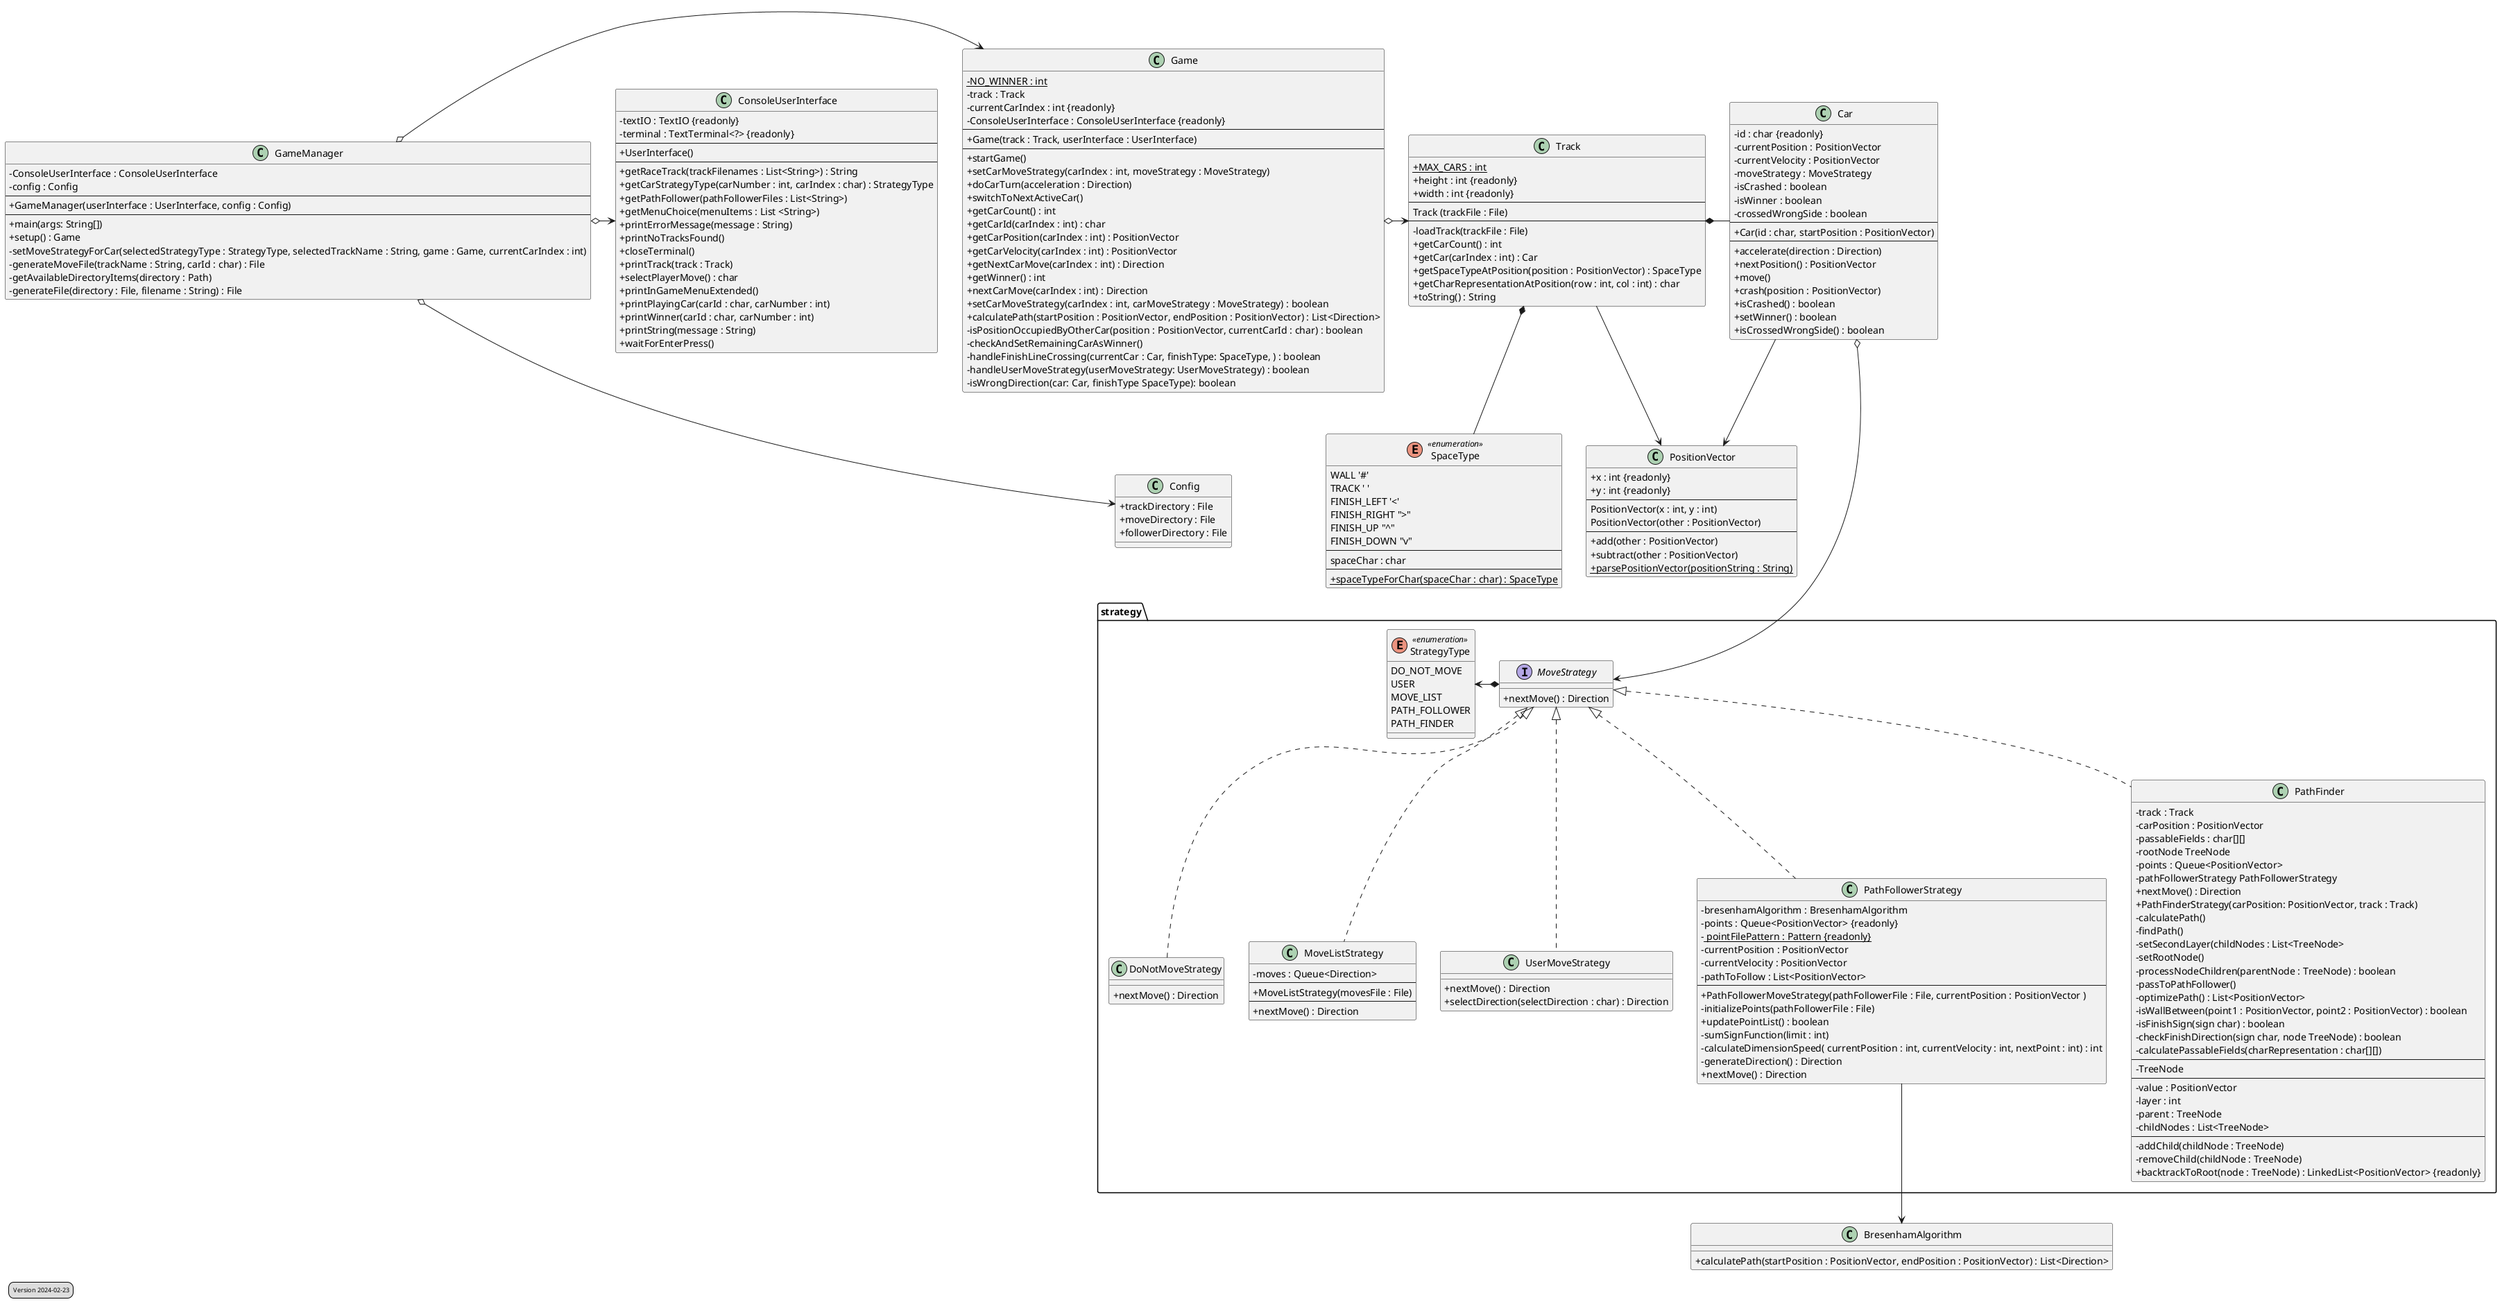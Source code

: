 @startuml
'https://plantuml.com/class-diagram
skinparam ClassAttributeIconSize 0
skinparam groupInheritance 1

legend bottom left
<size:9> Version 2024-02-23</size>
end legend

class Car {
  - id : char {readonly}
  - currentPosition : PositionVector
  - currentVelocity : PositionVector
  - moveStrategy : MoveStrategy
  - isCrashed : boolean
  - isWinner : boolean
  - crossedWrongSide : boolean
  ---
  + Car(id : char, startPosition : PositionVector)
  ---
  + accelerate(direction : Direction)
  + nextPosition() : PositionVector
  + move()
  + crash(position : PositionVector)
  + isCrashed() : boolean
  + setWinner() : boolean
  + isCrossedWrongSide() : boolean
}


class Track {
  + {static} MAX_CARS : int
  + height : int {readonly}
  + width : int {readonly}
  ---
  Track (trackFile : File)
  ---
  - loadTrack(trackFile : File)
  + getCarCount() : int
  + getCar(carIndex : int) : Car
  + getSpaceTypeAtPosition(position : PositionVector) : SpaceType
  + getCharRepresentationAtPosition(row : int, col : int) : char
  + toString() : String
}


enum SpaceType <<enumeration>> {
  WALL '#'
  TRACK ' '
  FINISH_LEFT '<'
  FINISH_RIGHT ">"
  FINISH_UP "^"
  FINISH_DOWN "v"
  ---
  spaceChar : char
  ---
  + {static} spaceTypeForChar(spaceChar : char) : SpaceType
}

class GameManager {
  - ConsoleUserInterface : ConsoleUserInterface
  - config : Config
  ---
  + GameManager(userInterface : UserInterface, config : Config)
  ---
  + main(args: String[])
  + setup() : Game
  - setMoveStrategyForCar(selectedStrategyType : StrategyType, selectedTrackName : String, game : Game, currentCarIndex : int)
  - generateMoveFile(trackName : String, carId : char) : File
  - getAvailableDirectoryItems(directory : Path)
  - generateFile(directory : File, filename : String) : File
}

class Game {
  - {static}NO_WINNER : int
  - track : Track
  - currentCarIndex : int {readonly}
  - ConsoleUserInterface : ConsoleUserInterface {readonly}
  ---
  + Game(track : Track, userInterface : UserInterface)
  ---
  + startGame()
  + setCarMoveStrategy(carIndex : int, moveStrategy : MoveStrategy)
  + doCarTurn(acceleration : Direction)
  + switchToNextActiveCar()
  + getCarCount() : int
  + getCarId(carIndex : int) : char
  + getCarPosition(carIndex : int) : PositionVector
  + getCarVelocity(carIndex : int) : PositionVector
  + getNextCarMove(carIndex : int) : Direction
  + getWinner() : int
  + nextCarMove(carIndex : int) : Direction
  + setCarMoveStrategy(carIndex : int, carMoveStrategy : MoveStrategy) : boolean
  + calculatePath(startPosition : PositionVector, endPosition : PositionVector) : List<Direction>
  - isPositionOccupiedByOtherCar(position : PositionVector, currentCarId : char) : boolean
  - checkAndSetRemainingCarAsWinner()
  - handleFinishLineCrossing(currentCar : Car, finishType: SpaceType, ) : boolean
  - handleUserMoveStrategy(userMoveStrategy: UserMoveStrategy) : boolean
  - isWrongDirection(car: Car, finishType SpaceType): boolean
}

class ConsoleUserInterface {
  - textIO : TextIO {readonly}
  - terminal : TextTerminal<?> {readonly}
  ---
  + UserInterface()
  ---
  + getRaceTrack(trackFilenames : List<String>) : String
  + getCarStrategyType(carNumber : int, carIndex : char) : StrategyType
  + getPathFollower(pathFollowerFiles : List<String>)
  + getMenuChoice(menuItems : List <String>)
  + printErrorMessage(message : String)
  + printNoTracksFound()
  + closeTerminal()
  + printTrack(track : Track)
  + selectPlayerMove() : char
  + printInGameMenuExtended()
  + printPlayingCar(carId : char, carNumber : int)
  + printWinner(carId : char, carNumber : int)
  + printString(message : String)
  + waitForEnterPress()
}

class Config {
   + trackDirectory : File
   + moveDirectory : File
   + followerDirectory : File
}

class PositionVector {
  + x : int {readonly}
  + y : int {readonly}
  ---
  PositionVector(x : int, y : int)
  PositionVector(other : PositionVector)
  ---
  + add(other : PositionVector)
  + subtract(other : PositionVector)
  + {static} parsePositionVector(positionString : String)
}

package "strategy" {
    interface MoveStrategy {
      + nextMove() : Direction
    }

    enum StrategyType <<enumeration>> {
      DO_NOT_MOVE
      USER
      MOVE_LIST
      PATH_FOLLOWER
      PATH_FINDER
    }

    StrategyType <-* MoveStrategy

    class DoNotMoveStrategy implements MoveStrategy {
      + nextMove() : Direction
    }

    class MoveListStrategy implements MoveStrategy {
      - moves : Queue<Direction>
      ---
      + MoveListStrategy(movesFile : File)
      ---
      + nextMove() : Direction
    }

    class UserMoveStrategy implements MoveStrategy {
      + nextMove() : Direction
      + selectDirection(selectDirection : char) : Direction
    }

    class PathFollowerStrategy implements MoveStrategy {
      - bresenhamAlgorithm : BresenhamAlgorithm
      - points : Queue<PositionVector> {readonly}
      - <u> pointFilePattern : Pattern {readonly}
      - currentPosition : PositionVector
      -  currentVelocity : PositionVector
      - pathToFollow : List<PositionVector>
      ---
      + PathFollowerMoveStrategy(pathFollowerFile : File, currentPosition : PositionVector )
      - initializePoints(pathFollowerFile : File)
      + updatePointList() : boolean
      - sumSignFunction(limit : int)
      - calculateDimensionSpeed( currentPosition : int, currentVelocity : int, nextPoint : int) : int
      - generateDirection() : Direction
      + nextMove() : Direction
    }

    class PathFinder implements MoveStrategy {
   - track : Track
   - carPosition : PositionVector
    - passableFields : char[][]
    - rootNode TreeNode
    - points : Queue<PositionVector>
    - pathFollowerStrategy PathFollowerStrategy
    + nextMove() : Direction
    + PathFinderStrategy(carPosition: PositionVector, track : Track)
    - calculatePath()
    - findPath()
    - setSecondLayer(childNodes : List<TreeNode>
    - setRootNode()
    - processNodeChildren(parentNode : TreeNode) : boolean
    - passToPathFollower()
    - optimizePath() : List<PositionVector>
    - isWallBetween(point1 : PositionVector, point2 : PositionVector) : boolean
    - isFinishSign(sign char) : boolean
    - checkFinishDirection(sign char, node TreeNode) : boolean
    - calculatePassableFields(charRepresentation : char[][])
--
    - TreeNode
--
    -  value : PositionVector
    - layer : int
    - parent : TreeNode
    - childNodes : List<TreeNode>
--
    - addChild(childNode : TreeNode)
    - removeChild(childNode : TreeNode)
    + backtrackToRoot(node : TreeNode) : LinkedList<PositionVector> {readonly}
        }
}

class BresenhamAlgorithm {
  + calculatePath(startPosition : PositionVector, endPosition : PositionVector) : List<Direction>
}

'GameSpecification ()-- Game
'TrackSpecification ()-- Track
'CarSpecification ()-- Car

'hidden relations for better placement of Config and Game
'(remove when linking to other classes)
GameManager o-> Game
GameManager o-> ConsoleUserInterface
GameManager o-> Config

Config -[hidden]- Game
Game -[hidden]- Config
Game .[hidden]..> MoveStrategy
Game o-> Track

Track *-- SpaceType
Track *- Car
Car o--> MoveStrategy

Car --> PositionVector
Track --> PositionVector

PathFollowerStrategy --> BresenhamAlgorithm

@enduml
